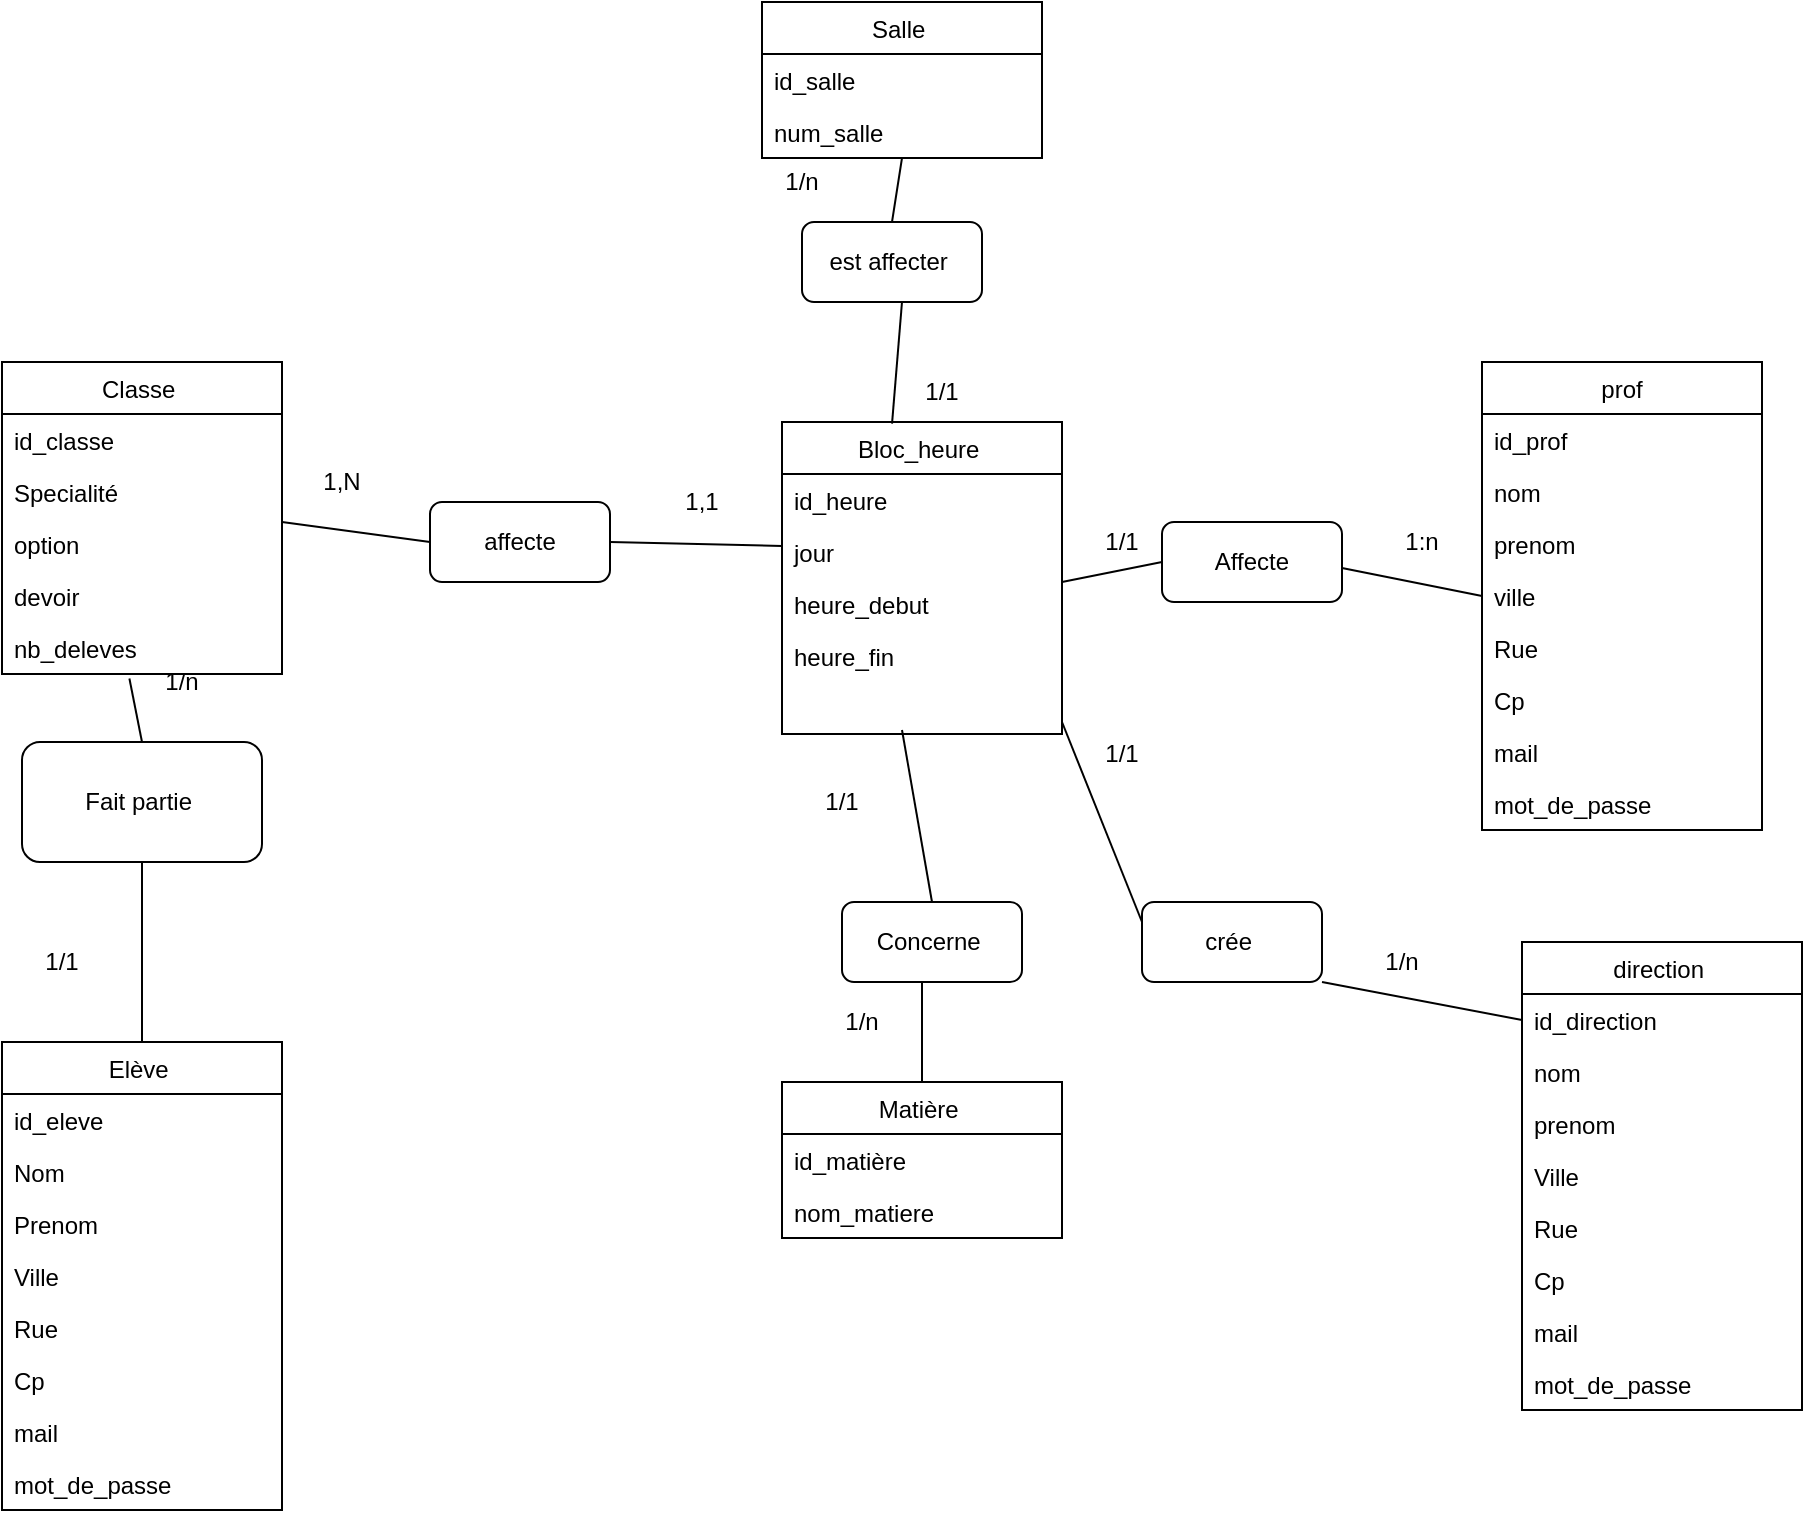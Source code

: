 <mxfile version="16.0.0" type="device"><diagram id="HpWzsi86q-rQb8E55oy8" name="Page-1"><mxGraphModel dx="1197" dy="898" grid="1" gridSize="10" guides="1" tooltips="1" connect="1" arrows="1" fold="1" page="1" pageScale="1" pageWidth="827" pageHeight="1169" math="0" shadow="0"><root><mxCell id="0"/><mxCell id="1" parent="0"/><mxCell id="2cgmpOhy7TwyXbbjJpQk-1" value="Elève " style="swimlane;fontStyle=0;childLayout=stackLayout;horizontal=1;startSize=26;fillColor=none;horizontalStack=0;resizeParent=1;resizeParentMax=0;resizeLast=0;collapsible=1;marginBottom=0;" vertex="1" parent="1"><mxGeometry x="110" y="600" width="140" height="234" as="geometry"/></mxCell><mxCell id="2cgmpOhy7TwyXbbjJpQk-2" value="id_eleve " style="text;strokeColor=none;fillColor=none;align=left;verticalAlign=top;spacingLeft=4;spacingRight=4;overflow=hidden;rotatable=0;points=[[0,0.5],[1,0.5]];portConstraint=eastwest;" vertex="1" parent="2cgmpOhy7TwyXbbjJpQk-1"><mxGeometry y="26" width="140" height="26" as="geometry"/></mxCell><mxCell id="2cgmpOhy7TwyXbbjJpQk-3" value="Nom " style="text;strokeColor=none;fillColor=none;align=left;verticalAlign=top;spacingLeft=4;spacingRight=4;overflow=hidden;rotatable=0;points=[[0,0.5],[1,0.5]];portConstraint=eastwest;" vertex="1" parent="2cgmpOhy7TwyXbbjJpQk-1"><mxGeometry y="52" width="140" height="26" as="geometry"/></mxCell><mxCell id="2cgmpOhy7TwyXbbjJpQk-4" value="Prenom " style="text;strokeColor=none;fillColor=none;align=left;verticalAlign=top;spacingLeft=4;spacingRight=4;overflow=hidden;rotatable=0;points=[[0,0.5],[1,0.5]];portConstraint=eastwest;" vertex="1" parent="2cgmpOhy7TwyXbbjJpQk-1"><mxGeometry y="78" width="140" height="26" as="geometry"/></mxCell><mxCell id="2cgmpOhy7TwyXbbjJpQk-6" value="Ville" style="text;strokeColor=none;fillColor=none;align=left;verticalAlign=top;spacingLeft=4;spacingRight=4;overflow=hidden;rotatable=0;points=[[0,0.5],[1,0.5]];portConstraint=eastwest;" vertex="1" parent="2cgmpOhy7TwyXbbjJpQk-1"><mxGeometry y="104" width="140" height="26" as="geometry"/></mxCell><mxCell id="2cgmpOhy7TwyXbbjJpQk-5" value="Rue " style="text;strokeColor=none;fillColor=none;align=left;verticalAlign=top;spacingLeft=4;spacingRight=4;overflow=hidden;rotatable=0;points=[[0,0.5],[1,0.5]];portConstraint=eastwest;" vertex="1" parent="2cgmpOhy7TwyXbbjJpQk-1"><mxGeometry y="130" width="140" height="26" as="geometry"/></mxCell><mxCell id="2cgmpOhy7TwyXbbjJpQk-8" value="Cp" style="text;strokeColor=none;fillColor=none;align=left;verticalAlign=top;spacingLeft=4;spacingRight=4;overflow=hidden;rotatable=0;points=[[0,0.5],[1,0.5]];portConstraint=eastwest;" vertex="1" parent="2cgmpOhy7TwyXbbjJpQk-1"><mxGeometry y="156" width="140" height="26" as="geometry"/></mxCell><mxCell id="2cgmpOhy7TwyXbbjJpQk-9" value="mail     " style="text;strokeColor=none;fillColor=none;align=left;verticalAlign=top;spacingLeft=4;spacingRight=4;overflow=hidden;rotatable=0;points=[[0,0.5],[1,0.5]];portConstraint=eastwest;" vertex="1" parent="2cgmpOhy7TwyXbbjJpQk-1"><mxGeometry y="182" width="140" height="26" as="geometry"/></mxCell><mxCell id="2cgmpOhy7TwyXbbjJpQk-7" value="mot_de_passe" style="text;strokeColor=none;fillColor=none;align=left;verticalAlign=top;spacingLeft=4;spacingRight=4;overflow=hidden;rotatable=0;points=[[0,0.5],[1,0.5]];portConstraint=eastwest;" vertex="1" parent="2cgmpOhy7TwyXbbjJpQk-1"><mxGeometry y="208" width="140" height="26" as="geometry"/></mxCell><mxCell id="2cgmpOhy7TwyXbbjJpQk-10" value="direction " style="swimlane;fontStyle=0;childLayout=stackLayout;horizontal=1;startSize=26;fillColor=none;horizontalStack=0;resizeParent=1;resizeParentMax=0;resizeLast=0;collapsible=1;marginBottom=0;" vertex="1" parent="1"><mxGeometry x="870" y="550" width="140" height="234" as="geometry"/></mxCell><mxCell id="2cgmpOhy7TwyXbbjJpQk-11" value="id_direction " style="text;strokeColor=none;fillColor=none;align=left;verticalAlign=top;spacingLeft=4;spacingRight=4;overflow=hidden;rotatable=0;points=[[0,0.5],[1,0.5]];portConstraint=eastwest;" vertex="1" parent="2cgmpOhy7TwyXbbjJpQk-10"><mxGeometry y="26" width="140" height="26" as="geometry"/></mxCell><mxCell id="2cgmpOhy7TwyXbbjJpQk-17" value="nom " style="text;strokeColor=none;fillColor=none;align=left;verticalAlign=top;spacingLeft=4;spacingRight=4;overflow=hidden;rotatable=0;points=[[0,0.5],[1,0.5]];portConstraint=eastwest;" vertex="1" parent="2cgmpOhy7TwyXbbjJpQk-10"><mxGeometry y="52" width="140" height="26" as="geometry"/></mxCell><mxCell id="2cgmpOhy7TwyXbbjJpQk-16" value="prenom" style="text;strokeColor=none;fillColor=none;align=left;verticalAlign=top;spacingLeft=4;spacingRight=4;overflow=hidden;rotatable=0;points=[[0,0.5],[1,0.5]];portConstraint=eastwest;" vertex="1" parent="2cgmpOhy7TwyXbbjJpQk-10"><mxGeometry y="78" width="140" height="26" as="geometry"/></mxCell><mxCell id="2cgmpOhy7TwyXbbjJpQk-15" value="Ville " style="text;strokeColor=none;fillColor=none;align=left;verticalAlign=top;spacingLeft=4;spacingRight=4;overflow=hidden;rotatable=0;points=[[0,0.5],[1,0.5]];portConstraint=eastwest;" vertex="1" parent="2cgmpOhy7TwyXbbjJpQk-10"><mxGeometry y="104" width="140" height="26" as="geometry"/></mxCell><mxCell id="2cgmpOhy7TwyXbbjJpQk-14" value="Rue" style="text;strokeColor=none;fillColor=none;align=left;verticalAlign=top;spacingLeft=4;spacingRight=4;overflow=hidden;rotatable=0;points=[[0,0.5],[1,0.5]];portConstraint=eastwest;" vertex="1" parent="2cgmpOhy7TwyXbbjJpQk-10"><mxGeometry y="130" width="140" height="26" as="geometry"/></mxCell><mxCell id="2cgmpOhy7TwyXbbjJpQk-12" value="Cp" style="text;strokeColor=none;fillColor=none;align=left;verticalAlign=top;spacingLeft=4;spacingRight=4;overflow=hidden;rotatable=0;points=[[0,0.5],[1,0.5]];portConstraint=eastwest;" vertex="1" parent="2cgmpOhy7TwyXbbjJpQk-10"><mxGeometry y="156" width="140" height="26" as="geometry"/></mxCell><mxCell id="2cgmpOhy7TwyXbbjJpQk-13" value="mail " style="text;strokeColor=none;fillColor=none;align=left;verticalAlign=top;spacingLeft=4;spacingRight=4;overflow=hidden;rotatable=0;points=[[0,0.5],[1,0.5]];portConstraint=eastwest;" vertex="1" parent="2cgmpOhy7TwyXbbjJpQk-10"><mxGeometry y="182" width="140" height="26" as="geometry"/></mxCell><mxCell id="2cgmpOhy7TwyXbbjJpQk-18" value="mot_de_passe " style="text;strokeColor=none;fillColor=none;align=left;verticalAlign=top;spacingLeft=4;spacingRight=4;overflow=hidden;rotatable=0;points=[[0,0.5],[1,0.5]];portConstraint=eastwest;" vertex="1" parent="2cgmpOhy7TwyXbbjJpQk-10"><mxGeometry y="208" width="140" height="26" as="geometry"/></mxCell><mxCell id="2cgmpOhy7TwyXbbjJpQk-19" value="prof" style="swimlane;fontStyle=0;childLayout=stackLayout;horizontal=1;startSize=26;fillColor=none;horizontalStack=0;resizeParent=1;resizeParentMax=0;resizeLast=0;collapsible=1;marginBottom=0;" vertex="1" parent="1"><mxGeometry x="850" y="260" width="140" height="234" as="geometry"><mxRectangle x="410" y="100" width="50" height="26" as="alternateBounds"/></mxGeometry></mxCell><mxCell id="2cgmpOhy7TwyXbbjJpQk-21" value="id_prof" style="text;strokeColor=none;fillColor=none;align=left;verticalAlign=top;spacingLeft=4;spacingRight=4;overflow=hidden;rotatable=0;points=[[0,0.5],[1,0.5]];portConstraint=eastwest;" vertex="1" parent="2cgmpOhy7TwyXbbjJpQk-19"><mxGeometry y="26" width="140" height="26" as="geometry"/></mxCell><mxCell id="2cgmpOhy7TwyXbbjJpQk-28" value="nom    " style="text;strokeColor=none;fillColor=none;align=left;verticalAlign=top;spacingLeft=4;spacingRight=4;overflow=hidden;rotatable=0;points=[[0,0.5],[1,0.5]];portConstraint=eastwest;" vertex="1" parent="2cgmpOhy7TwyXbbjJpQk-19"><mxGeometry y="52" width="140" height="26" as="geometry"/></mxCell><mxCell id="2cgmpOhy7TwyXbbjJpQk-27" value="prenom" style="text;strokeColor=none;fillColor=none;align=left;verticalAlign=top;spacingLeft=4;spacingRight=4;overflow=hidden;rotatable=0;points=[[0,0.5],[1,0.5]];portConstraint=eastwest;" vertex="1" parent="2cgmpOhy7TwyXbbjJpQk-19"><mxGeometry y="78" width="140" height="26" as="geometry"/></mxCell><mxCell id="2cgmpOhy7TwyXbbjJpQk-26" value="ville" style="text;strokeColor=none;fillColor=none;align=left;verticalAlign=top;spacingLeft=4;spacingRight=4;overflow=hidden;rotatable=0;points=[[0,0.5],[1,0.5]];portConstraint=eastwest;" vertex="1" parent="2cgmpOhy7TwyXbbjJpQk-19"><mxGeometry y="104" width="140" height="26" as="geometry"/></mxCell><mxCell id="2cgmpOhy7TwyXbbjJpQk-25" value="Rue" style="text;strokeColor=none;fillColor=none;align=left;verticalAlign=top;spacingLeft=4;spacingRight=4;overflow=hidden;rotatable=0;points=[[0,0.5],[1,0.5]];portConstraint=eastwest;" vertex="1" parent="2cgmpOhy7TwyXbbjJpQk-19"><mxGeometry y="130" width="140" height="26" as="geometry"/></mxCell><mxCell id="2cgmpOhy7TwyXbbjJpQk-24" value="Cp" style="text;strokeColor=none;fillColor=none;align=left;verticalAlign=top;spacingLeft=4;spacingRight=4;overflow=hidden;rotatable=0;points=[[0,0.5],[1,0.5]];portConstraint=eastwest;" vertex="1" parent="2cgmpOhy7TwyXbbjJpQk-19"><mxGeometry y="156" width="140" height="26" as="geometry"/></mxCell><mxCell id="2cgmpOhy7TwyXbbjJpQk-23" value="mail" style="text;strokeColor=none;fillColor=none;align=left;verticalAlign=top;spacingLeft=4;spacingRight=4;overflow=hidden;rotatable=0;points=[[0,0.5],[1,0.5]];portConstraint=eastwest;" vertex="1" parent="2cgmpOhy7TwyXbbjJpQk-19"><mxGeometry y="182" width="140" height="26" as="geometry"/></mxCell><mxCell id="2cgmpOhy7TwyXbbjJpQk-29" value="mot_de_passe" style="text;strokeColor=none;fillColor=none;align=left;verticalAlign=top;spacingLeft=4;spacingRight=4;overflow=hidden;rotatable=0;points=[[0,0.5],[1,0.5]];portConstraint=eastwest;" vertex="1" parent="2cgmpOhy7TwyXbbjJpQk-19"><mxGeometry y="208" width="140" height="26" as="geometry"/></mxCell><mxCell id="2cgmpOhy7TwyXbbjJpQk-30" value="Fait partie&amp;nbsp;" style="rounded=1;whiteSpace=wrap;html=1;" vertex="1" parent="1"><mxGeometry x="120" y="450" width="120" height="60" as="geometry"/></mxCell><mxCell id="2cgmpOhy7TwyXbbjJpQk-31" value="" style="endArrow=none;html=1;rounded=0;exitX=0.5;exitY=0;exitDx=0;exitDy=0;" edge="1" parent="1" source="2cgmpOhy7TwyXbbjJpQk-1" target="2cgmpOhy7TwyXbbjJpQk-30"><mxGeometry width="50" height="50" relative="1" as="geometry"><mxPoint x="430" y="320" as="sourcePoint"/><mxPoint x="480" y="270" as="targetPoint"/></mxGeometry></mxCell><mxCell id="2cgmpOhy7TwyXbbjJpQk-33" value="1/1" style="text;html=1;strokeColor=none;fillColor=none;align=center;verticalAlign=middle;whiteSpace=wrap;rounded=0;" vertex="1" parent="1"><mxGeometry x="120" y="550" width="40" height="20" as="geometry"/></mxCell><mxCell id="2cgmpOhy7TwyXbbjJpQk-35" value="1/n" style="text;html=1;strokeColor=none;fillColor=none;align=center;verticalAlign=middle;whiteSpace=wrap;rounded=0;" vertex="1" parent="1"><mxGeometry x="180" y="410" width="40" height="20" as="geometry"/></mxCell><mxCell id="2cgmpOhy7TwyXbbjJpQk-36" value="Classe " style="swimlane;fontStyle=0;childLayout=stackLayout;horizontal=1;startSize=26;fillColor=none;horizontalStack=0;resizeParent=1;resizeParentMax=0;resizeLast=0;collapsible=1;marginBottom=0;" vertex="1" parent="1"><mxGeometry x="110" y="260" width="140" height="156" as="geometry"/></mxCell><mxCell id="2cgmpOhy7TwyXbbjJpQk-37" value="id_classe " style="text;strokeColor=none;fillColor=none;align=left;verticalAlign=top;spacingLeft=4;spacingRight=4;overflow=hidden;rotatable=0;points=[[0,0.5],[1,0.5]];portConstraint=eastwest;" vertex="1" parent="2cgmpOhy7TwyXbbjJpQk-36"><mxGeometry y="26" width="140" height="26" as="geometry"/></mxCell><mxCell id="2cgmpOhy7TwyXbbjJpQk-38" value="Specialité " style="text;strokeColor=none;fillColor=none;align=left;verticalAlign=top;spacingLeft=4;spacingRight=4;overflow=hidden;rotatable=0;points=[[0,0.5],[1,0.5]];portConstraint=eastwest;" vertex="1" parent="2cgmpOhy7TwyXbbjJpQk-36"><mxGeometry y="52" width="140" height="26" as="geometry"/></mxCell><mxCell id="2cgmpOhy7TwyXbbjJpQk-39" value="option" style="text;strokeColor=none;fillColor=none;align=left;verticalAlign=top;spacingLeft=4;spacingRight=4;overflow=hidden;rotatable=0;points=[[0,0.5],[1,0.5]];portConstraint=eastwest;" vertex="1" parent="2cgmpOhy7TwyXbbjJpQk-36"><mxGeometry y="78" width="140" height="26" as="geometry"/></mxCell><mxCell id="2cgmpOhy7TwyXbbjJpQk-61" value="devoir " style="text;strokeColor=none;fillColor=none;align=left;verticalAlign=top;spacingLeft=4;spacingRight=4;overflow=hidden;rotatable=0;points=[[0,0.5],[1,0.5]];portConstraint=eastwest;" vertex="1" parent="2cgmpOhy7TwyXbbjJpQk-36"><mxGeometry y="104" width="140" height="26" as="geometry"/></mxCell><mxCell id="2cgmpOhy7TwyXbbjJpQk-40" value="nb_deleves" style="text;strokeColor=none;fillColor=none;align=left;verticalAlign=top;spacingLeft=4;spacingRight=4;overflow=hidden;rotatable=0;points=[[0,0.5],[1,0.5]];portConstraint=eastwest;" vertex="1" parent="2cgmpOhy7TwyXbbjJpQk-36"><mxGeometry y="130" width="140" height="26" as="geometry"/></mxCell><mxCell id="2cgmpOhy7TwyXbbjJpQk-41" value="" style="endArrow=none;html=1;rounded=0;entryX=0.455;entryY=1.087;entryDx=0;entryDy=0;entryPerimeter=0;exitX=0.5;exitY=0;exitDx=0;exitDy=0;" edge="1" parent="1" source="2cgmpOhy7TwyXbbjJpQk-30" target="2cgmpOhy7TwyXbbjJpQk-40"><mxGeometry width="50" height="50" relative="1" as="geometry"><mxPoint x="190" y="380" as="sourcePoint"/><mxPoint x="240" y="330" as="targetPoint"/></mxGeometry></mxCell><mxCell id="2cgmpOhy7TwyXbbjJpQk-44" value="Bloc_heure " style="swimlane;fontStyle=0;childLayout=stackLayout;horizontal=1;startSize=26;fillColor=none;horizontalStack=0;resizeParent=1;resizeParentMax=0;resizeLast=0;collapsible=1;marginBottom=0;" vertex="1" parent="1"><mxGeometry x="500" y="290" width="140" height="156" as="geometry"/></mxCell><mxCell id="2cgmpOhy7TwyXbbjJpQk-45" value="id_heure" style="text;strokeColor=none;fillColor=none;align=left;verticalAlign=top;spacingLeft=4;spacingRight=4;overflow=hidden;rotatable=0;points=[[0,0.5],[1,0.5]];portConstraint=eastwest;" vertex="1" parent="2cgmpOhy7TwyXbbjJpQk-44"><mxGeometry y="26" width="140" height="26" as="geometry"/></mxCell><mxCell id="2cgmpOhy7TwyXbbjJpQk-48" value="jour " style="text;strokeColor=none;fillColor=none;align=left;verticalAlign=top;spacingLeft=4;spacingRight=4;overflow=hidden;rotatable=0;points=[[0,0.5],[1,0.5]];portConstraint=eastwest;" vertex="1" parent="2cgmpOhy7TwyXbbjJpQk-44"><mxGeometry y="52" width="140" height="26" as="geometry"/></mxCell><mxCell id="2cgmpOhy7TwyXbbjJpQk-46" value="heure_debut" style="text;strokeColor=none;fillColor=none;align=left;verticalAlign=top;spacingLeft=4;spacingRight=4;overflow=hidden;rotatable=0;points=[[0,0.5],[1,0.5]];portConstraint=eastwest;" vertex="1" parent="2cgmpOhy7TwyXbbjJpQk-44"><mxGeometry y="78" width="140" height="26" as="geometry"/></mxCell><mxCell id="2cgmpOhy7TwyXbbjJpQk-47" value="heure_fin " style="text;strokeColor=none;fillColor=none;align=left;verticalAlign=top;spacingLeft=4;spacingRight=4;overflow=hidden;rotatable=0;points=[[0,0.5],[1,0.5]];portConstraint=eastwest;" vertex="1" parent="2cgmpOhy7TwyXbbjJpQk-44"><mxGeometry y="104" width="140" height="26" as="geometry"/></mxCell><mxCell id="2cgmpOhy7TwyXbbjJpQk-60" style="text;strokeColor=none;fillColor=none;align=left;verticalAlign=top;spacingLeft=4;spacingRight=4;overflow=hidden;rotatable=0;points=[[0,0.5],[1,0.5]];portConstraint=eastwest;" vertex="1" parent="2cgmpOhy7TwyXbbjJpQk-44"><mxGeometry y="130" width="140" height="26" as="geometry"/></mxCell><mxCell id="2cgmpOhy7TwyXbbjJpQk-50" value="Salle " style="swimlane;fontStyle=0;childLayout=stackLayout;horizontal=1;startSize=26;fillColor=none;horizontalStack=0;resizeParent=1;resizeParentMax=0;resizeLast=0;collapsible=1;marginBottom=0;" vertex="1" parent="1"><mxGeometry x="490" y="80" width="140" height="78" as="geometry"/></mxCell><mxCell id="2cgmpOhy7TwyXbbjJpQk-51" value="id_salle" style="text;strokeColor=none;fillColor=none;align=left;verticalAlign=top;spacingLeft=4;spacingRight=4;overflow=hidden;rotatable=0;points=[[0,0.5],[1,0.5]];portConstraint=eastwest;" vertex="1" parent="2cgmpOhy7TwyXbbjJpQk-50"><mxGeometry y="26" width="140" height="26" as="geometry"/></mxCell><mxCell id="2cgmpOhy7TwyXbbjJpQk-52" value="num_salle" style="text;strokeColor=none;fillColor=none;align=left;verticalAlign=top;spacingLeft=4;spacingRight=4;overflow=hidden;rotatable=0;points=[[0,0.5],[1,0.5]];portConstraint=eastwest;" vertex="1" parent="2cgmpOhy7TwyXbbjJpQk-50"><mxGeometry y="52" width="140" height="26" as="geometry"/></mxCell><mxCell id="2cgmpOhy7TwyXbbjJpQk-54" value="est affecter&amp;nbsp;" style="rounded=1;whiteSpace=wrap;html=1;" vertex="1" parent="1"><mxGeometry x="510" y="190" width="90" height="40" as="geometry"/></mxCell><mxCell id="2cgmpOhy7TwyXbbjJpQk-55" value="" style="endArrow=none;html=1;rounded=0;exitX=0.5;exitY=0;exitDx=0;exitDy=0;" edge="1" parent="1" source="2cgmpOhy7TwyXbbjJpQk-54"><mxGeometry width="50" height="50" relative="1" as="geometry"><mxPoint x="560" y="180" as="sourcePoint"/><mxPoint x="560" y="158" as="targetPoint"/></mxGeometry></mxCell><mxCell id="2cgmpOhy7TwyXbbjJpQk-57" value="" style="endArrow=none;html=1;rounded=0;exitX=0.393;exitY=0.005;exitDx=0;exitDy=0;exitPerimeter=0;" edge="1" parent="1" source="2cgmpOhy7TwyXbbjJpQk-44"><mxGeometry width="50" height="50" relative="1" as="geometry"><mxPoint x="510" y="280" as="sourcePoint"/><mxPoint x="560" y="230" as="targetPoint"/></mxGeometry></mxCell><mxCell id="2cgmpOhy7TwyXbbjJpQk-58" value="1/1" style="text;html=1;strokeColor=none;fillColor=none;align=center;verticalAlign=middle;whiteSpace=wrap;rounded=0;" vertex="1" parent="1"><mxGeometry x="560" y="270" width="40" height="10" as="geometry"/></mxCell><mxCell id="2cgmpOhy7TwyXbbjJpQk-59" value="1/n" style="text;html=1;strokeColor=none;fillColor=none;align=center;verticalAlign=middle;whiteSpace=wrap;rounded=0;" vertex="1" parent="1"><mxGeometry x="490" y="160" width="40" height="20" as="geometry"/></mxCell><mxCell id="2cgmpOhy7TwyXbbjJpQk-62" value="Matière " style="swimlane;fontStyle=0;childLayout=stackLayout;horizontal=1;startSize=26;fillColor=none;horizontalStack=0;resizeParent=1;resizeParentMax=0;resizeLast=0;collapsible=1;marginBottom=0;" vertex="1" parent="1"><mxGeometry x="500" y="620" width="140" height="78" as="geometry"/></mxCell><mxCell id="2cgmpOhy7TwyXbbjJpQk-63" value="id_matière" style="text;strokeColor=none;fillColor=none;align=left;verticalAlign=top;spacingLeft=4;spacingRight=4;overflow=hidden;rotatable=0;points=[[0,0.5],[1,0.5]];portConstraint=eastwest;" vertex="1" parent="2cgmpOhy7TwyXbbjJpQk-62"><mxGeometry y="26" width="140" height="26" as="geometry"/></mxCell><mxCell id="2cgmpOhy7TwyXbbjJpQk-64" value="nom_matiere" style="text;strokeColor=none;fillColor=none;align=left;verticalAlign=top;spacingLeft=4;spacingRight=4;overflow=hidden;rotatable=0;points=[[0,0.5],[1,0.5]];portConstraint=eastwest;" vertex="1" parent="2cgmpOhy7TwyXbbjJpQk-62"><mxGeometry y="52" width="140" height="26" as="geometry"/></mxCell><mxCell id="2cgmpOhy7TwyXbbjJpQk-66" value="Concerne&amp;nbsp;" style="rounded=1;whiteSpace=wrap;html=1;" vertex="1" parent="1"><mxGeometry x="530" y="530" width="90" height="40" as="geometry"/></mxCell><mxCell id="2cgmpOhy7TwyXbbjJpQk-67" value="" style="endArrow=none;html=1;rounded=0;" edge="1" parent="1" source="2cgmpOhy7TwyXbbjJpQk-62"><mxGeometry width="50" height="50" relative="1" as="geometry"><mxPoint x="515" y="585" as="sourcePoint"/><mxPoint x="570" y="570" as="targetPoint"/></mxGeometry></mxCell><mxCell id="2cgmpOhy7TwyXbbjJpQk-68" value="" style="endArrow=none;html=1;rounded=0;exitX=0.5;exitY=0;exitDx=0;exitDy=0;" edge="1" parent="1" source="2cgmpOhy7TwyXbbjJpQk-66"><mxGeometry width="50" height="50" relative="1" as="geometry"><mxPoint x="510" y="494" as="sourcePoint"/><mxPoint x="560" y="444" as="targetPoint"/></mxGeometry></mxCell><mxCell id="2cgmpOhy7TwyXbbjJpQk-69" value="1/n" style="text;html=1;strokeColor=none;fillColor=none;align=center;verticalAlign=middle;whiteSpace=wrap;rounded=0;" vertex="1" parent="1"><mxGeometry x="520" y="580" width="40" height="20" as="geometry"/></mxCell><mxCell id="2cgmpOhy7TwyXbbjJpQk-70" value="1/1" style="text;html=1;strokeColor=none;fillColor=none;align=center;verticalAlign=middle;whiteSpace=wrap;rounded=0;" vertex="1" parent="1"><mxGeometry x="510" y="470" width="40" height="20" as="geometry"/></mxCell><mxCell id="2cgmpOhy7TwyXbbjJpQk-71" value="affecte" style="rounded=1;whiteSpace=wrap;html=1;" vertex="1" parent="1"><mxGeometry x="324" y="330" width="90" height="40" as="geometry"/></mxCell><mxCell id="2cgmpOhy7TwyXbbjJpQk-72" value="" style="endArrow=none;html=1;rounded=0;entryX=0;entryY=0.5;entryDx=0;entryDy=0;" edge="1" parent="1" target="2cgmpOhy7TwyXbbjJpQk-71"><mxGeometry width="50" height="50" relative="1" as="geometry"><mxPoint x="250" y="340" as="sourcePoint"/><mxPoint x="300" y="290" as="targetPoint"/></mxGeometry></mxCell><mxCell id="2cgmpOhy7TwyXbbjJpQk-73" value="" style="endArrow=none;html=1;rounded=0;exitX=1;exitY=0.5;exitDx=0;exitDy=0;" edge="1" parent="1" source="2cgmpOhy7TwyXbbjJpQk-71"><mxGeometry width="50" height="50" relative="1" as="geometry"><mxPoint x="450" y="402" as="sourcePoint"/><mxPoint x="500" y="352" as="targetPoint"/></mxGeometry></mxCell><mxCell id="2cgmpOhy7TwyXbbjJpQk-74" value="1,N" style="text;html=1;strokeColor=none;fillColor=none;align=center;verticalAlign=middle;whiteSpace=wrap;rounded=0;" vertex="1" parent="1"><mxGeometry x="260" y="310" width="40" height="20" as="geometry"/></mxCell><mxCell id="2cgmpOhy7TwyXbbjJpQk-75" value="1,1" style="text;html=1;strokeColor=none;fillColor=none;align=center;verticalAlign=middle;whiteSpace=wrap;rounded=0;" vertex="1" parent="1"><mxGeometry x="440" y="320" width="40" height="20" as="geometry"/></mxCell><mxCell id="2cgmpOhy7TwyXbbjJpQk-76" value="Affecte" style="rounded=1;whiteSpace=wrap;html=1;" vertex="1" parent="1"><mxGeometry x="690" y="340" width="90" height="40" as="geometry"/></mxCell><mxCell id="2cgmpOhy7TwyXbbjJpQk-77" value="" style="endArrow=none;html=1;rounded=0;entryX=0;entryY=0.5;entryDx=0;entryDy=0;" edge="1" parent="1" target="2cgmpOhy7TwyXbbjJpQk-76"><mxGeometry width="50" height="50" relative="1" as="geometry"><mxPoint x="640" y="370" as="sourcePoint"/><mxPoint x="690" y="320" as="targetPoint"/></mxGeometry></mxCell><mxCell id="2cgmpOhy7TwyXbbjJpQk-78" value="" style="endArrow=none;html=1;rounded=0;entryX=0;entryY=0.5;entryDx=0;entryDy=0;" edge="1" parent="1" target="2cgmpOhy7TwyXbbjJpQk-26"><mxGeometry width="50" height="50" relative="1" as="geometry"><mxPoint x="780" y="363" as="sourcePoint"/><mxPoint x="830" y="313" as="targetPoint"/></mxGeometry></mxCell><mxCell id="2cgmpOhy7TwyXbbjJpQk-79" value="1/1" style="text;html=1;strokeColor=none;fillColor=none;align=center;verticalAlign=middle;whiteSpace=wrap;rounded=0;" vertex="1" parent="1"><mxGeometry x="650" y="340" width="40" height="20" as="geometry"/></mxCell><mxCell id="2cgmpOhy7TwyXbbjJpQk-80" value="1:n" style="text;html=1;strokeColor=none;fillColor=none;align=center;verticalAlign=middle;whiteSpace=wrap;rounded=0;" vertex="1" parent="1"><mxGeometry x="800" y="340" width="40" height="20" as="geometry"/></mxCell><mxCell id="2cgmpOhy7TwyXbbjJpQk-81" value="crée&amp;nbsp;" style="rounded=1;whiteSpace=wrap;html=1;" vertex="1" parent="1"><mxGeometry x="680" y="530" width="90" height="40" as="geometry"/></mxCell><mxCell id="2cgmpOhy7TwyXbbjJpQk-82" value="" style="endArrow=none;html=1;rounded=0;exitX=0;exitY=0.5;exitDx=0;exitDy=0;" edge="1" parent="1" source="2cgmpOhy7TwyXbbjJpQk-11"><mxGeometry width="50" height="50" relative="1" as="geometry"><mxPoint x="720" y="620" as="sourcePoint"/><mxPoint x="770" y="570" as="targetPoint"/></mxGeometry></mxCell><mxCell id="2cgmpOhy7TwyXbbjJpQk-83" value="" style="endArrow=none;html=1;rounded=0;entryX=0;entryY=0.25;entryDx=0;entryDy=0;" edge="1" parent="1" target="2cgmpOhy7TwyXbbjJpQk-81"><mxGeometry width="50" height="50" relative="1" as="geometry"><mxPoint x="640" y="440" as="sourcePoint"/><mxPoint x="690" y="390" as="targetPoint"/></mxGeometry></mxCell><mxCell id="2cgmpOhy7TwyXbbjJpQk-84" value="1/n" style="text;html=1;strokeColor=none;fillColor=none;align=center;verticalAlign=middle;whiteSpace=wrap;rounded=0;" vertex="1" parent="1"><mxGeometry x="790" y="550" width="40" height="20" as="geometry"/></mxCell><mxCell id="2cgmpOhy7TwyXbbjJpQk-85" value="1/1" style="text;html=1;strokeColor=none;fillColor=none;align=center;verticalAlign=middle;whiteSpace=wrap;rounded=0;" vertex="1" parent="1"><mxGeometry x="650" y="446" width="40" height="20" as="geometry"/></mxCell></root></mxGraphModel></diagram></mxfile>